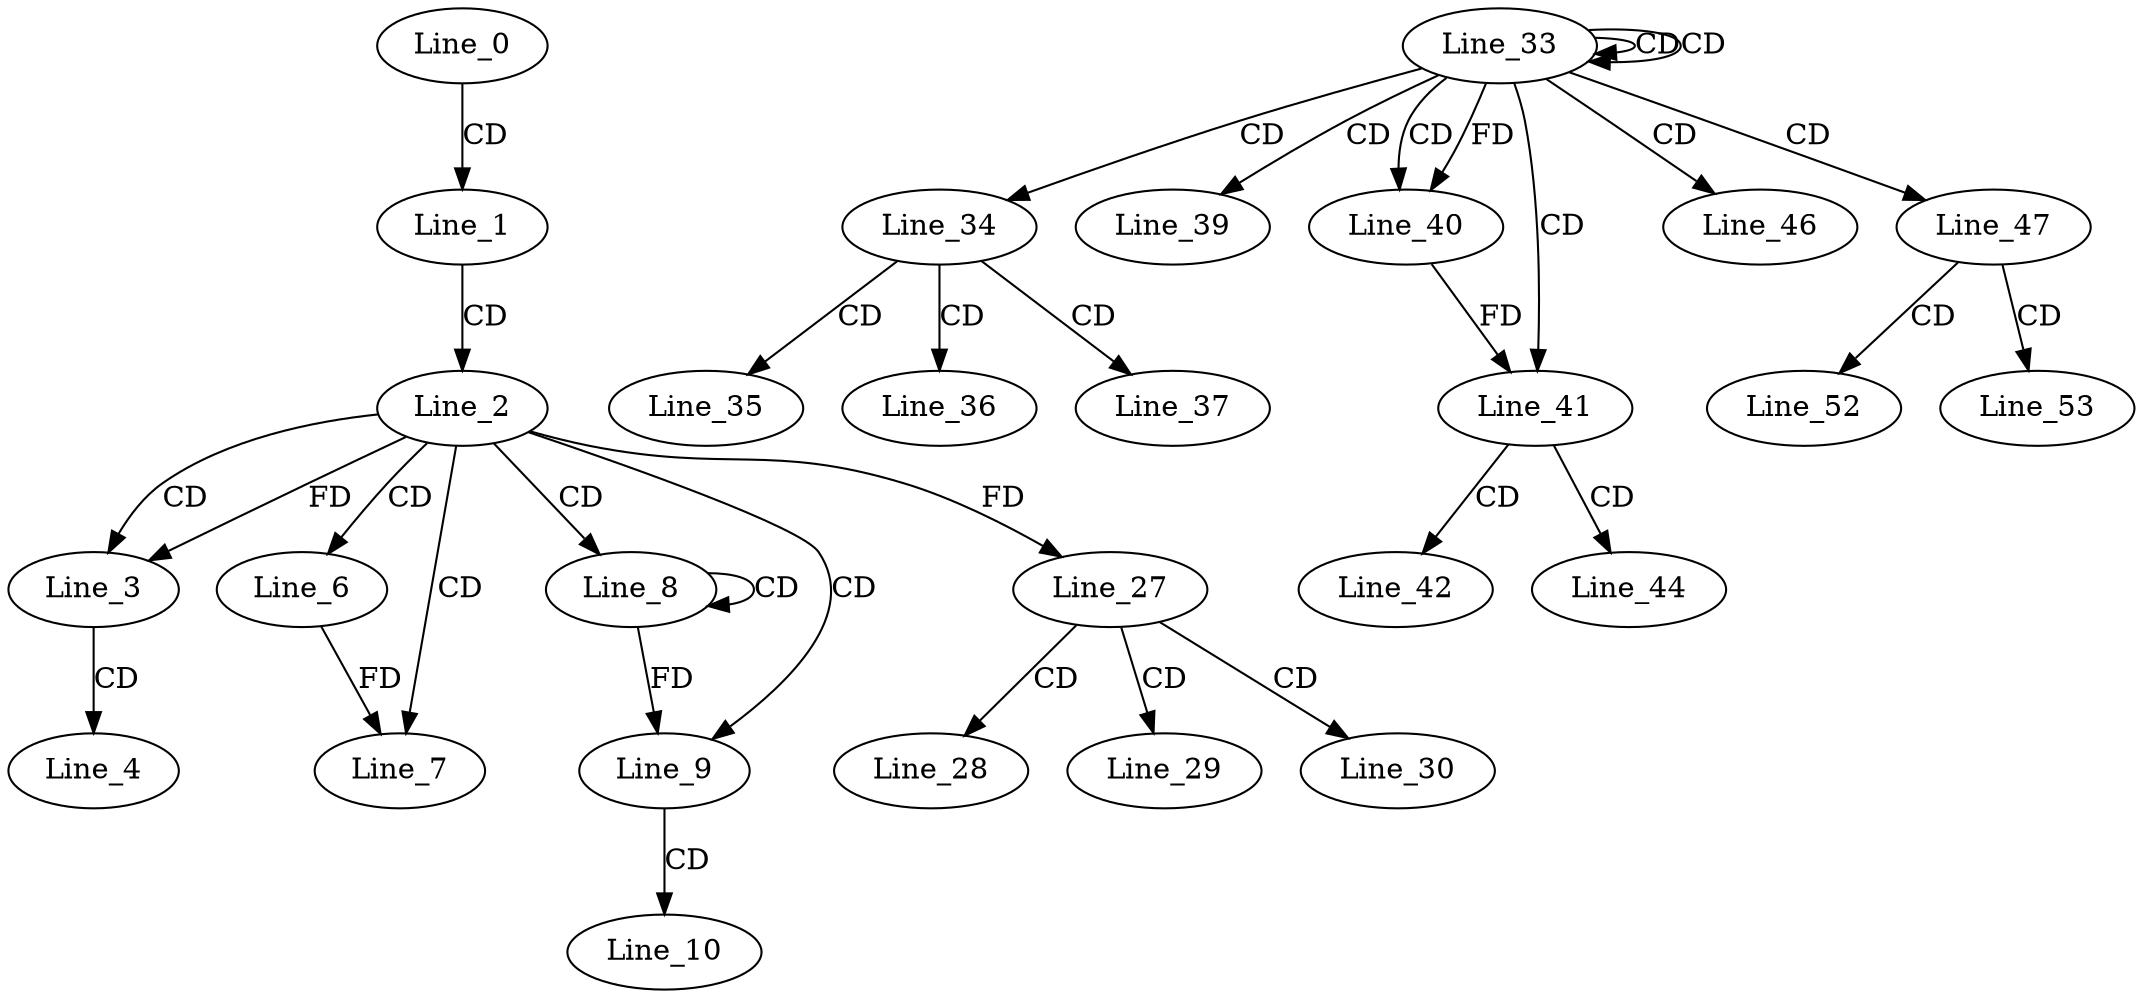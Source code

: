 digraph G {
  Line_0;
  Line_1;
  Line_2;
  Line_3;
  Line_3;
  Line_4;
  Line_6;
  Line_7;
  Line_8;
  Line_8;
  Line_9;
  Line_10;
  Line_27;
  Line_27;
  Line_28;
  Line_29;
  Line_30;
  Line_33;
  Line_33;
  Line_33;
  Line_33;
  Line_34;
  Line_34;
  Line_35;
  Line_36;
  Line_37;
  Line_39;
  Line_40;
  Line_40;
  Line_41;
  Line_42;
  Line_44;
  Line_46;
  Line_47;
  Line_52;
  Line_53;
  Line_0 -> Line_1 [ label="CD" ];
  Line_1 -> Line_2 [ label="CD" ];
  Line_2 -> Line_3 [ label="CD" ];
  Line_2 -> Line_3 [ label="FD" ];
  Line_3 -> Line_4 [ label="CD" ];
  Line_2 -> Line_6 [ label="CD" ];
  Line_2 -> Line_7 [ label="CD" ];
  Line_6 -> Line_7 [ label="FD" ];
  Line_2 -> Line_8 [ label="CD" ];
  Line_8 -> Line_8 [ label="CD" ];
  Line_2 -> Line_9 [ label="CD" ];
  Line_8 -> Line_9 [ label="FD" ];
  Line_9 -> Line_10 [ label="CD" ];
  Line_2 -> Line_27 [ label="FD" ];
  Line_27 -> Line_28 [ label="CD" ];
  Line_27 -> Line_29 [ label="CD" ];
  Line_27 -> Line_30 [ label="CD" ];
  Line_33 -> Line_33 [ label="CD" ];
  Line_33 -> Line_33 [ label="CD" ];
  Line_33 -> Line_34 [ label="CD" ];
  Line_34 -> Line_35 [ label="CD" ];
  Line_34 -> Line_36 [ label="CD" ];
  Line_34 -> Line_37 [ label="CD" ];
  Line_33 -> Line_39 [ label="CD" ];
  Line_33 -> Line_40 [ label="CD" ];
  Line_33 -> Line_40 [ label="FD" ];
  Line_33 -> Line_41 [ label="CD" ];
  Line_40 -> Line_41 [ label="FD" ];
  Line_41 -> Line_42 [ label="CD" ];
  Line_41 -> Line_44 [ label="CD" ];
  Line_33 -> Line_46 [ label="CD" ];
  Line_33 -> Line_47 [ label="CD" ];
  Line_47 -> Line_52 [ label="CD" ];
  Line_47 -> Line_53 [ label="CD" ];
}
